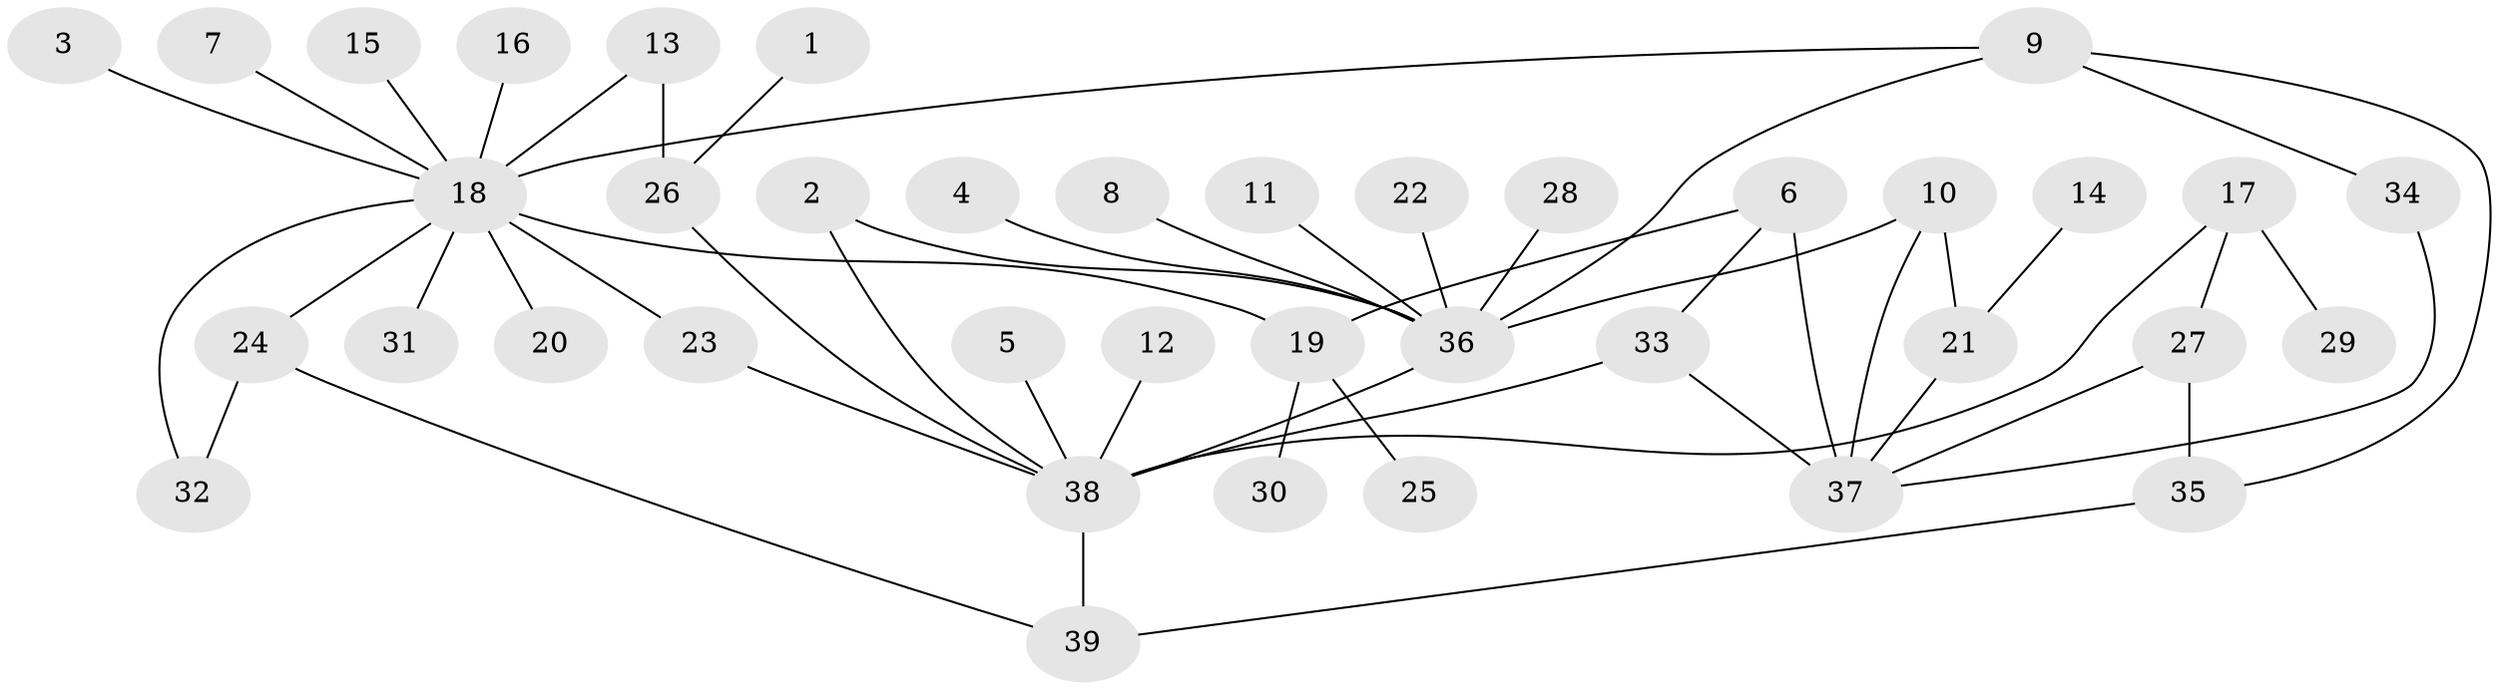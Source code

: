 // original degree distribution, {11: 0.015625, 4: 0.09375, 5: 0.0625, 9: 0.015625, 10: 0.015625, 2: 0.140625, 3: 0.078125, 13: 0.015625, 1: 0.5625}
// Generated by graph-tools (version 1.1) at 2025/36/03/04/25 23:36:57]
// undirected, 39 vertices, 51 edges
graph export_dot {
  node [color=gray90,style=filled];
  1;
  2;
  3;
  4;
  5;
  6;
  7;
  8;
  9;
  10;
  11;
  12;
  13;
  14;
  15;
  16;
  17;
  18;
  19;
  20;
  21;
  22;
  23;
  24;
  25;
  26;
  27;
  28;
  29;
  30;
  31;
  32;
  33;
  34;
  35;
  36;
  37;
  38;
  39;
  1 -- 26 [weight=1.0];
  2 -- 36 [weight=1.0];
  2 -- 38 [weight=1.0];
  3 -- 18 [weight=1.0];
  4 -- 36 [weight=1.0];
  5 -- 38 [weight=1.0];
  6 -- 19 [weight=1.0];
  6 -- 33 [weight=1.0];
  6 -- 37 [weight=1.0];
  7 -- 18 [weight=1.0];
  8 -- 36 [weight=1.0];
  9 -- 18 [weight=1.0];
  9 -- 34 [weight=1.0];
  9 -- 35 [weight=1.0];
  9 -- 36 [weight=1.0];
  10 -- 21 [weight=1.0];
  10 -- 36 [weight=1.0];
  10 -- 37 [weight=2.0];
  11 -- 36 [weight=1.0];
  12 -- 38 [weight=1.0];
  13 -- 18 [weight=1.0];
  13 -- 26 [weight=1.0];
  14 -- 21 [weight=1.0];
  15 -- 18 [weight=1.0];
  16 -- 18 [weight=1.0];
  17 -- 27 [weight=1.0];
  17 -- 29 [weight=1.0];
  17 -- 38 [weight=1.0];
  18 -- 19 [weight=1.0];
  18 -- 20 [weight=1.0];
  18 -- 23 [weight=1.0];
  18 -- 24 [weight=1.0];
  18 -- 31 [weight=1.0];
  18 -- 32 [weight=1.0];
  19 -- 25 [weight=1.0];
  19 -- 30 [weight=1.0];
  21 -- 37 [weight=1.0];
  22 -- 36 [weight=1.0];
  23 -- 38 [weight=1.0];
  24 -- 32 [weight=1.0];
  24 -- 39 [weight=1.0];
  26 -- 38 [weight=1.0];
  27 -- 35 [weight=1.0];
  27 -- 37 [weight=1.0];
  28 -- 36 [weight=1.0];
  33 -- 37 [weight=2.0];
  33 -- 38 [weight=1.0];
  34 -- 37 [weight=1.0];
  35 -- 39 [weight=1.0];
  36 -- 38 [weight=1.0];
  38 -- 39 [weight=1.0];
}
